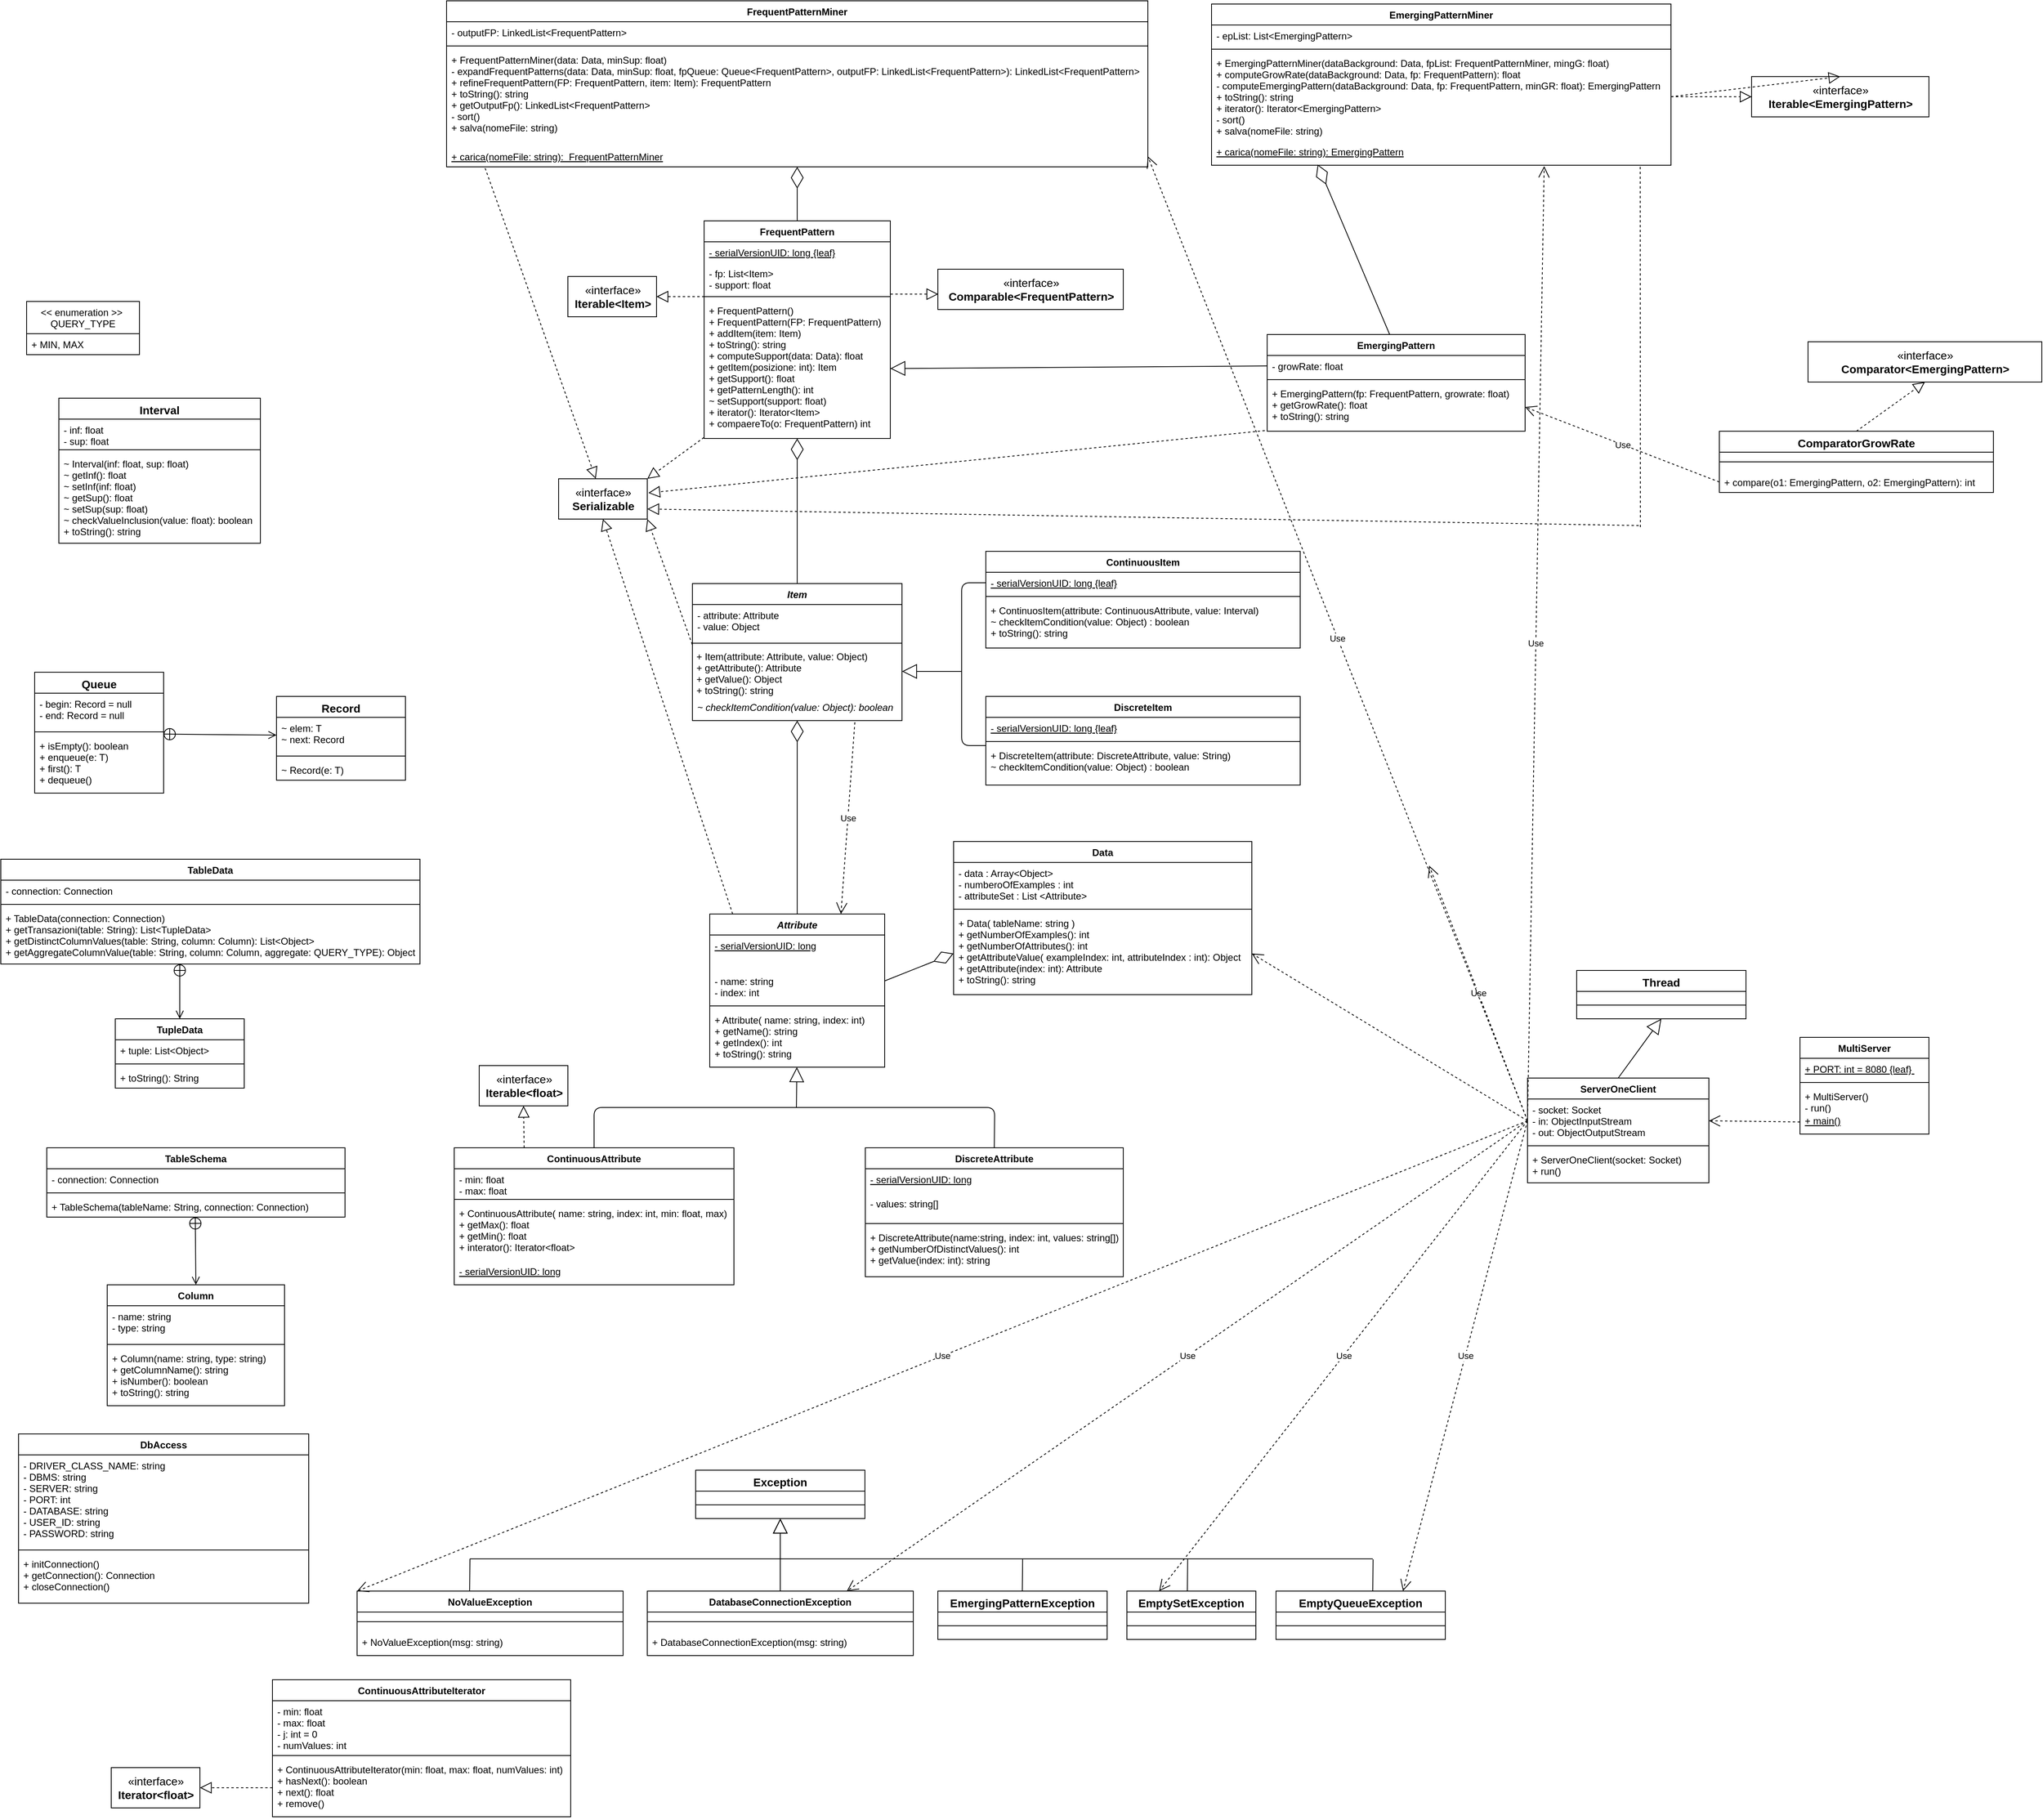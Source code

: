 <mxfile version="14.5.1" type="device"><diagram id="SG25kYIU3jIU6TjBPPLQ" name="Pagina-1"><mxGraphModel dx="1385" dy="713" grid="1" gridSize="10" guides="1" tooltips="1" connect="1" arrows="1" fold="1" page="1" pageScale="1" pageWidth="3300" pageHeight="4681" math="0" shadow="0"><root><mxCell id="0"/><mxCell id="1" parent="0"/><mxCell id="MhxNfU8MgBUfjXZT4GxW-1" value="Data" style="swimlane;fontStyle=1;align=center;verticalAlign=top;childLayout=stackLayout;horizontal=1;startSize=26;horizontalStack=0;resizeParent=1;resizeParentMax=0;resizeLast=0;collapsible=1;marginBottom=0;" parent="1" vertex="1"><mxGeometry x="1200" y="1070" width="370" height="190" as="geometry"/></mxCell><mxCell id="MhxNfU8MgBUfjXZT4GxW-2" value="- data : Array&lt;Object&gt;&#10;- numberoOfExamples : int &#10;- attributeSet : List &lt;Attribute&gt;&#10;" style="text;strokeColor=none;fillColor=none;align=left;verticalAlign=top;spacingLeft=4;spacingRight=4;overflow=hidden;rotatable=0;points=[[0,0.5],[1,0.5]];portConstraint=eastwest;" parent="MhxNfU8MgBUfjXZT4GxW-1" vertex="1"><mxGeometry y="26" width="370" height="54" as="geometry"/></mxCell><mxCell id="MhxNfU8MgBUfjXZT4GxW-3" value="" style="line;strokeWidth=1;fillColor=none;align=left;verticalAlign=middle;spacingTop=-1;spacingLeft=3;spacingRight=3;rotatable=0;labelPosition=right;points=[];portConstraint=eastwest;" parent="MhxNfU8MgBUfjXZT4GxW-1" vertex="1"><mxGeometry y="80" width="370" height="8" as="geometry"/></mxCell><mxCell id="MhxNfU8MgBUfjXZT4GxW-4" value="+ Data( tableName: string )&#10;+ getNumberOfExamples(): int &#10;+ getNumberOfAttributes(): int&#10;+ getAttributeValue( exampleIndex: int, attributeIndex : int): Object&#10;+ getAttribute(index: int): Attribute&#10;+ toString(): string" style="text;strokeColor=none;fillColor=none;align=left;verticalAlign=top;spacingLeft=4;spacingRight=4;overflow=hidden;rotatable=0;points=[[0,0.5],[1,0.5]];portConstraint=eastwest;" parent="MhxNfU8MgBUfjXZT4GxW-1" vertex="1"><mxGeometry y="88" width="370" height="102" as="geometry"/></mxCell><mxCell id="MhxNfU8MgBUfjXZT4GxW-5" value="Attribute" style="swimlane;fontStyle=3;align=center;verticalAlign=top;childLayout=stackLayout;horizontal=1;startSize=26;horizontalStack=0;resizeParent=1;resizeParentMax=0;resizeLast=0;collapsible=1;marginBottom=0;" parent="1" vertex="1"><mxGeometry x="897.5" y="1160" width="217" height="190" as="geometry"/></mxCell><mxCell id="7MD7ImvQgGe182WaRWXm-61" value="- serialVersionUID: long" style="text;strokeColor=none;fillColor=none;align=left;verticalAlign=top;spacingLeft=4;spacingRight=4;overflow=hidden;rotatable=0;points=[[0,0.5],[1,0.5]];portConstraint=eastwest;fontStyle=4" parent="MhxNfU8MgBUfjXZT4GxW-5" vertex="1"><mxGeometry y="26" width="217" height="30" as="geometry"/></mxCell><mxCell id="MhxNfU8MgBUfjXZT4GxW-6" value="&#10;- name: string&#10;- index: int" style="text;strokeColor=none;fillColor=none;align=left;verticalAlign=top;spacingLeft=4;spacingRight=4;overflow=hidden;rotatable=0;points=[[0,0.5],[1,0.5]];portConstraint=eastwest;" parent="MhxNfU8MgBUfjXZT4GxW-5" vertex="1"><mxGeometry y="56" width="217" height="54" as="geometry"/></mxCell><mxCell id="MhxNfU8MgBUfjXZT4GxW-7" value="" style="line;strokeWidth=1;fillColor=none;align=left;verticalAlign=middle;spacingTop=-1;spacingLeft=3;spacingRight=3;rotatable=0;labelPosition=right;points=[];portConstraint=eastwest;" parent="MhxNfU8MgBUfjXZT4GxW-5" vertex="1"><mxGeometry y="110" width="217" height="8" as="geometry"/></mxCell><mxCell id="MhxNfU8MgBUfjXZT4GxW-8" value="+ Attribute( name: string, index: int)&#10;+ getName(): string&#10;+ getIndex(): int &#10;+ toString(): string " style="text;strokeColor=none;fillColor=none;align=left;verticalAlign=top;spacingLeft=4;spacingRight=4;overflow=hidden;rotatable=0;points=[[0,0.5],[1,0.5]];portConstraint=eastwest;" parent="MhxNfU8MgBUfjXZT4GxW-5" vertex="1"><mxGeometry y="118" width="217" height="72" as="geometry"/></mxCell><mxCell id="MhxNfU8MgBUfjXZT4GxW-19" value="ContinuousAttribute" style="swimlane;fontStyle=1;align=center;verticalAlign=top;childLayout=stackLayout;horizontal=1;startSize=26;horizontalStack=0;resizeParent=1;resizeParentMax=0;resizeLast=0;collapsible=1;marginBottom=0;" parent="1" vertex="1"><mxGeometry x="580.5" y="1450" width="347" height="170" as="geometry"/></mxCell><mxCell id="MhxNfU8MgBUfjXZT4GxW-20" value="- min: float&#10;- max: float" style="text;strokeColor=none;fillColor=none;align=left;verticalAlign=top;spacingLeft=4;spacingRight=4;overflow=hidden;rotatable=0;points=[[0,0.5],[1,0.5]];portConstraint=eastwest;fontStyle=0" parent="MhxNfU8MgBUfjXZT4GxW-19" vertex="1"><mxGeometry y="26" width="347" height="34" as="geometry"/></mxCell><mxCell id="MhxNfU8MgBUfjXZT4GxW-21" value="" style="line;strokeWidth=1;fillColor=none;align=left;verticalAlign=middle;spacingTop=-1;spacingLeft=3;spacingRight=3;rotatable=0;labelPosition=right;points=[];portConstraint=eastwest;" parent="MhxNfU8MgBUfjXZT4GxW-19" vertex="1"><mxGeometry y="60" width="347" height="8" as="geometry"/></mxCell><mxCell id="MhxNfU8MgBUfjXZT4GxW-22" value="+ ContinuousAttribute( name: string, index: int, min: float, max)&#10;+ getMax(): float&#10;+ getMin(): float &#10;+ interator(): Iterator&lt;float&gt; " style="text;strokeColor=none;fillColor=none;align=left;verticalAlign=top;spacingLeft=4;spacingRight=4;overflow=hidden;rotatable=0;points=[[0,0.5],[1,0.5]];portConstraint=eastwest;" parent="MhxNfU8MgBUfjXZT4GxW-19" vertex="1"><mxGeometry y="68" width="347" height="72" as="geometry"/></mxCell><mxCell id="7MD7ImvQgGe182WaRWXm-60" value="- serialVersionUID: long" style="text;strokeColor=none;fillColor=none;align=left;verticalAlign=top;spacingLeft=4;spacingRight=4;overflow=hidden;rotatable=0;points=[[0,0.5],[1,0.5]];portConstraint=eastwest;fontStyle=4" parent="MhxNfU8MgBUfjXZT4GxW-19" vertex="1"><mxGeometry y="140" width="347" height="30" as="geometry"/></mxCell><mxCell id="MhxNfU8MgBUfjXZT4GxW-23" value="DiscreteAttribute" style="swimlane;fontStyle=1;align=center;verticalAlign=top;childLayout=stackLayout;horizontal=1;startSize=26;horizontalStack=0;resizeParent=1;resizeParentMax=0;resizeLast=0;collapsible=1;marginBottom=0;" parent="1" vertex="1"><mxGeometry x="1090.5" y="1450" width="320" height="160" as="geometry"/></mxCell><mxCell id="7MD7ImvQgGe182WaRWXm-62" value="- serialVersionUID: long" style="text;strokeColor=none;fillColor=none;align=left;verticalAlign=top;spacingLeft=4;spacingRight=4;overflow=hidden;rotatable=0;points=[[0,0.5],[1,0.5]];portConstraint=eastwest;fontStyle=4" parent="MhxNfU8MgBUfjXZT4GxW-23" vertex="1"><mxGeometry y="26" width="320" height="30" as="geometry"/></mxCell><mxCell id="MhxNfU8MgBUfjXZT4GxW-24" value="- values: string[]" style="text;strokeColor=none;fillColor=none;align=left;verticalAlign=top;spacingLeft=4;spacingRight=4;overflow=hidden;rotatable=0;points=[[0,0.5],[1,0.5]];portConstraint=eastwest;" parent="MhxNfU8MgBUfjXZT4GxW-23" vertex="1"><mxGeometry y="56" width="320" height="34" as="geometry"/></mxCell><mxCell id="MhxNfU8MgBUfjXZT4GxW-25" value="" style="line;strokeWidth=1;fillColor=none;align=left;verticalAlign=middle;spacingTop=-1;spacingLeft=3;spacingRight=3;rotatable=0;labelPosition=right;points=[];portConstraint=eastwest;" parent="MhxNfU8MgBUfjXZT4GxW-23" vertex="1"><mxGeometry y="90" width="320" height="8" as="geometry"/></mxCell><mxCell id="MhxNfU8MgBUfjXZT4GxW-26" value="+ DiscreteAttribute(name:string, index: int, values: string[])&#10;+ getNumberOfDistinctValues(): int &#10;+ getValue(index: int): string " style="text;strokeColor=none;fillColor=none;align=left;verticalAlign=top;spacingLeft=4;spacingRight=4;overflow=hidden;rotatable=0;points=[[0,0.5],[1,0.5]];portConstraint=eastwest;" parent="MhxNfU8MgBUfjXZT4GxW-23" vertex="1"><mxGeometry y="98" width="320" height="62" as="geometry"/></mxCell><mxCell id="MhxNfU8MgBUfjXZT4GxW-36" value="ContinuousAttributeIterator" style="swimlane;fontStyle=1;align=center;verticalAlign=top;childLayout=stackLayout;horizontal=1;startSize=26;horizontalStack=0;resizeParent=1;resizeParentMax=0;resizeLast=0;collapsible=1;marginBottom=0;" parent="1" vertex="1"><mxGeometry x="355" y="2110" width="370" height="170" as="geometry"/></mxCell><mxCell id="MhxNfU8MgBUfjXZT4GxW-37" value="- min: float&#10;- max: float &#10;- j: int = 0&#10;- numValues: int " style="text;strokeColor=none;fillColor=none;align=left;verticalAlign=top;spacingLeft=4;spacingRight=4;overflow=hidden;rotatable=0;points=[[0,0.5],[1,0.5]];portConstraint=eastwest;" parent="MhxNfU8MgBUfjXZT4GxW-36" vertex="1"><mxGeometry y="26" width="370" height="64" as="geometry"/></mxCell><mxCell id="MhxNfU8MgBUfjXZT4GxW-38" value="" style="line;strokeWidth=1;fillColor=none;align=left;verticalAlign=middle;spacingTop=-1;spacingLeft=3;spacingRight=3;rotatable=0;labelPosition=right;points=[];portConstraint=eastwest;" parent="MhxNfU8MgBUfjXZT4GxW-36" vertex="1"><mxGeometry y="90" width="370" height="8" as="geometry"/></mxCell><mxCell id="MhxNfU8MgBUfjXZT4GxW-39" value="+ ContinuousAttributeIterator(min: float, max: float, numValues: int)&#10;+ hasNext(): boolean&#10;+ next(): float&#10;+ remove() " style="text;strokeColor=none;fillColor=none;align=left;verticalAlign=top;spacingLeft=4;spacingRight=4;overflow=hidden;rotatable=0;points=[[0,0.5],[1,0.5]];portConstraint=eastwest;" parent="MhxNfU8MgBUfjXZT4GxW-36" vertex="1"><mxGeometry y="98" width="370" height="72" as="geometry"/></mxCell><mxCell id="7MD7ImvQgGe182WaRWXm-1" value="DatabaseConnectionException" style="swimlane;fontStyle=1;align=center;verticalAlign=top;childLayout=stackLayout;horizontal=1;startSize=26;horizontalStack=0;resizeParent=1;resizeParentMax=0;resizeLast=0;collapsible=1;marginBottom=0;" parent="1" vertex="1"><mxGeometry x="820" y="2000" width="330" height="80" as="geometry"/></mxCell><mxCell id="7MD7ImvQgGe182WaRWXm-3" value="" style="line;strokeWidth=1;fillColor=none;align=left;verticalAlign=middle;spacingTop=-1;spacingLeft=3;spacingRight=3;rotatable=0;labelPosition=right;points=[];portConstraint=eastwest;" parent="7MD7ImvQgGe182WaRWXm-1" vertex="1"><mxGeometry y="26" width="330" height="24" as="geometry"/></mxCell><mxCell id="7MD7ImvQgGe182WaRWXm-4" value="+ DatabaseConnectionException(msg: string)" style="text;strokeColor=none;fillColor=none;align=left;verticalAlign=top;spacingLeft=4;spacingRight=4;overflow=hidden;rotatable=0;points=[[0,0.5],[1,0.5]];portConstraint=eastwest;" parent="7MD7ImvQgGe182WaRWXm-1" vertex="1"><mxGeometry y="50" width="330" height="30" as="geometry"/></mxCell><mxCell id="7MD7ImvQgGe182WaRWXm-5" value="DbAccess" style="swimlane;fontStyle=1;align=center;verticalAlign=top;childLayout=stackLayout;horizontal=1;startSize=26;horizontalStack=0;resizeParent=1;resizeParentMax=0;resizeLast=0;collapsible=1;marginBottom=0;" parent="1" vertex="1"><mxGeometry x="40" y="1805" width="360" height="210" as="geometry"/></mxCell><mxCell id="7MD7ImvQgGe182WaRWXm-6" value="- DRIVER_CLASS_NAME: string&#10;- DBMS: string&#10;- SERVER: string&#10;- PORT: int &#10;- DATABASE: string&#10;- USER_ID: string&#10;- PASSWORD: string&#10;" style="text;strokeColor=none;fillColor=none;align=left;verticalAlign=top;spacingLeft=4;spacingRight=4;overflow=hidden;rotatable=0;points=[[0,0.5],[1,0.5]];portConstraint=eastwest;" parent="7MD7ImvQgGe182WaRWXm-5" vertex="1"><mxGeometry y="26" width="360" height="114" as="geometry"/></mxCell><mxCell id="7MD7ImvQgGe182WaRWXm-7" value="" style="line;strokeWidth=1;fillColor=none;align=left;verticalAlign=middle;spacingTop=-1;spacingLeft=3;spacingRight=3;rotatable=0;labelPosition=right;points=[];portConstraint=eastwest;" parent="7MD7ImvQgGe182WaRWXm-5" vertex="1"><mxGeometry y="140" width="360" height="8" as="geometry"/></mxCell><mxCell id="7MD7ImvQgGe182WaRWXm-8" value="+ initConnection()&#10;+ getConnection(): Connection&#10;+ closeConnection()&#10;" style="text;strokeColor=none;fillColor=none;align=left;verticalAlign=top;spacingLeft=4;spacingRight=4;overflow=hidden;rotatable=0;points=[[0,0.5],[1,0.5]];portConstraint=eastwest;" parent="7MD7ImvQgGe182WaRWXm-5" vertex="1"><mxGeometry y="148" width="360" height="62" as="geometry"/></mxCell><mxCell id="7MD7ImvQgGe182WaRWXm-9" value="NoValueException" style="swimlane;fontStyle=1;align=center;verticalAlign=top;childLayout=stackLayout;horizontal=1;startSize=26;horizontalStack=0;resizeParent=1;resizeParentMax=0;resizeLast=0;collapsible=1;marginBottom=0;" parent="1" vertex="1"><mxGeometry x="460" y="2000" width="330" height="80" as="geometry"/></mxCell><mxCell id="7MD7ImvQgGe182WaRWXm-10" value="" style="line;strokeWidth=1;fillColor=none;align=left;verticalAlign=middle;spacingTop=-1;spacingLeft=3;spacingRight=3;rotatable=0;labelPosition=right;points=[];portConstraint=eastwest;" parent="7MD7ImvQgGe182WaRWXm-9" vertex="1"><mxGeometry y="26" width="330" height="24" as="geometry"/></mxCell><mxCell id="7MD7ImvQgGe182WaRWXm-11" value="+ NoValueException(msg: string)" style="text;strokeColor=none;fillColor=none;align=left;verticalAlign=top;spacingLeft=4;spacingRight=4;overflow=hidden;rotatable=0;points=[[0,0.5],[1,0.5]];portConstraint=eastwest;fontStyle=0" parent="7MD7ImvQgGe182WaRWXm-9" vertex="1"><mxGeometry y="50" width="330" height="30" as="geometry"/></mxCell><mxCell id="7MD7ImvQgGe182WaRWXm-25" value="&lt;&lt; enumeration &gt;&gt; &#10;QUERY_TYPE" style="swimlane;fontStyle=0;childLayout=stackLayout;horizontal=1;startSize=40;fillColor=none;horizontalStack=0;resizeParent=1;resizeParentMax=0;resizeLast=0;collapsible=1;marginBottom=0;" parent="1" vertex="1"><mxGeometry x="50" y="400" width="140" height="66" as="geometry"/></mxCell><mxCell id="7MD7ImvQgGe182WaRWXm-28" value="+ MIN, MAX" style="text;strokeColor=none;fillColor=none;align=left;verticalAlign=top;spacingLeft=4;spacingRight=4;overflow=hidden;rotatable=0;points=[[0,0.5],[1,0.5]];portConstraint=eastwest;" parent="7MD7ImvQgGe182WaRWXm-25" vertex="1"><mxGeometry y="40" width="140" height="26" as="geometry"/></mxCell><mxCell id="7MD7ImvQgGe182WaRWXm-29" value="TableData" style="swimlane;fontStyle=1;align=center;verticalAlign=top;childLayout=stackLayout;horizontal=1;startSize=26;horizontalStack=0;resizeParent=1;resizeParentMax=0;resizeLast=0;collapsible=1;marginBottom=0;" parent="1" vertex="1"><mxGeometry x="18" y="1092" width="520" height="130" as="geometry"/></mxCell><mxCell id="7MD7ImvQgGe182WaRWXm-30" value="- connection: Connection" style="text;strokeColor=none;fillColor=none;align=left;verticalAlign=top;spacingLeft=4;spacingRight=4;overflow=hidden;rotatable=0;points=[[0,0.5],[1,0.5]];portConstraint=eastwest;" parent="7MD7ImvQgGe182WaRWXm-29" vertex="1"><mxGeometry y="26" width="520" height="26" as="geometry"/></mxCell><mxCell id="7MD7ImvQgGe182WaRWXm-31" value="" style="line;strokeWidth=1;fillColor=none;align=left;verticalAlign=middle;spacingTop=-1;spacingLeft=3;spacingRight=3;rotatable=0;labelPosition=right;points=[];portConstraint=eastwest;" parent="7MD7ImvQgGe182WaRWXm-29" vertex="1"><mxGeometry y="52" width="520" height="8" as="geometry"/></mxCell><mxCell id="7MD7ImvQgGe182WaRWXm-32" value="+ TableData(connection: Connection)&#10;+ getTransazioni(table: String): List&lt;TupleData&gt;&#10;+ getDistinctColumnValues(table: String, column: Column): List&lt;Object&gt;&#10;+ getAggregateColumnValue(table: String, column: Column, aggregate: QUERY_TYPE): Object" style="text;strokeColor=none;fillColor=none;align=left;verticalAlign=top;spacingLeft=4;spacingRight=4;overflow=hidden;rotatable=0;points=[[0,0.5],[1,0.5]];portConstraint=eastwest;" parent="7MD7ImvQgGe182WaRWXm-29" vertex="1"><mxGeometry y="60" width="520" height="70" as="geometry"/></mxCell><mxCell id="7MD7ImvQgGe182WaRWXm-34" value="TupleData" style="swimlane;fontStyle=1;align=center;verticalAlign=top;childLayout=stackLayout;horizontal=1;startSize=26;horizontalStack=0;resizeParent=1;resizeParentMax=0;resizeLast=0;collapsible=1;marginBottom=0;" parent="1" vertex="1"><mxGeometry x="160" y="1290" width="160" height="86" as="geometry"/></mxCell><mxCell id="7MD7ImvQgGe182WaRWXm-35" value="+ tuple: List&lt;Object&gt;" style="text;strokeColor=none;fillColor=none;align=left;verticalAlign=top;spacingLeft=4;spacingRight=4;overflow=hidden;rotatable=0;points=[[0,0.5],[1,0.5]];portConstraint=eastwest;" parent="7MD7ImvQgGe182WaRWXm-34" vertex="1"><mxGeometry y="26" width="160" height="26" as="geometry"/></mxCell><mxCell id="7MD7ImvQgGe182WaRWXm-36" value="" style="line;strokeWidth=1;fillColor=none;align=left;verticalAlign=middle;spacingTop=-1;spacingLeft=3;spacingRight=3;rotatable=0;labelPosition=right;points=[];portConstraint=eastwest;" parent="7MD7ImvQgGe182WaRWXm-34" vertex="1"><mxGeometry y="52" width="160" height="8" as="geometry"/></mxCell><mxCell id="7MD7ImvQgGe182WaRWXm-37" value="+ toString(): String" style="text;strokeColor=none;fillColor=none;align=left;verticalAlign=top;spacingLeft=4;spacingRight=4;overflow=hidden;rotatable=0;points=[[0,0.5],[1,0.5]];portConstraint=eastwest;" parent="7MD7ImvQgGe182WaRWXm-34" vertex="1"><mxGeometry y="60" width="160" height="26" as="geometry"/></mxCell><mxCell id="7MD7ImvQgGe182WaRWXm-39" value="TableSchema" style="swimlane;fontStyle=1;align=center;verticalAlign=top;childLayout=stackLayout;horizontal=1;startSize=26;horizontalStack=0;resizeParent=1;resizeParentMax=0;resizeLast=0;collapsible=1;marginBottom=0;" parent="1" vertex="1"><mxGeometry x="75" y="1450" width="370" height="86" as="geometry"/></mxCell><mxCell id="7MD7ImvQgGe182WaRWXm-40" value="- connection: Connection" style="text;strokeColor=none;fillColor=none;align=left;verticalAlign=top;spacingLeft=4;spacingRight=4;overflow=hidden;rotatable=0;points=[[0,0.5],[1,0.5]];portConstraint=eastwest;" parent="7MD7ImvQgGe182WaRWXm-39" vertex="1"><mxGeometry y="26" width="370" height="26" as="geometry"/></mxCell><mxCell id="7MD7ImvQgGe182WaRWXm-41" value="" style="line;strokeWidth=1;fillColor=none;align=left;verticalAlign=middle;spacingTop=-1;spacingLeft=3;spacingRight=3;rotatable=0;labelPosition=right;points=[];portConstraint=eastwest;" parent="7MD7ImvQgGe182WaRWXm-39" vertex="1"><mxGeometry y="52" width="370" height="8" as="geometry"/></mxCell><mxCell id="7MD7ImvQgGe182WaRWXm-42" value="+ TableSchema(tableName: String, connection: Connection)" style="text;strokeColor=none;fillColor=none;align=left;verticalAlign=top;spacingLeft=4;spacingRight=4;overflow=hidden;rotatable=0;points=[[0,0.5],[1,0.5]];portConstraint=eastwest;" parent="7MD7ImvQgGe182WaRWXm-39" vertex="1"><mxGeometry y="60" width="370" height="26" as="geometry"/></mxCell><mxCell id="7MD7ImvQgGe182WaRWXm-43" value="Column" style="swimlane;fontStyle=1;align=center;verticalAlign=top;childLayout=stackLayout;horizontal=1;startSize=26;horizontalStack=0;resizeParent=1;resizeParentMax=0;resizeLast=0;collapsible=1;marginBottom=0;" parent="1" vertex="1"><mxGeometry x="150" y="1620" width="220" height="150" as="geometry"/></mxCell><mxCell id="7MD7ImvQgGe182WaRWXm-44" value="- name: string&#10;- type: string" style="text;strokeColor=none;fillColor=none;align=left;verticalAlign=top;spacingLeft=4;spacingRight=4;overflow=hidden;rotatable=0;points=[[0,0.5],[1,0.5]];portConstraint=eastwest;" parent="7MD7ImvQgGe182WaRWXm-43" vertex="1"><mxGeometry y="26" width="220" height="44" as="geometry"/></mxCell><mxCell id="7MD7ImvQgGe182WaRWXm-45" value="" style="line;strokeWidth=1;fillColor=none;align=left;verticalAlign=middle;spacingTop=-1;spacingLeft=3;spacingRight=3;rotatable=0;labelPosition=right;points=[];portConstraint=eastwest;" parent="7MD7ImvQgGe182WaRWXm-43" vertex="1"><mxGeometry y="70" width="220" height="8" as="geometry"/></mxCell><mxCell id="7MD7ImvQgGe182WaRWXm-46" value="+ Column(name: string, type: string)&#10;+ getColumnName(): string &#10;+ isNumber(): boolean&#10;+ toString(): string" style="text;strokeColor=none;fillColor=none;align=left;verticalAlign=top;spacingLeft=4;spacingRight=4;overflow=hidden;rotatable=0;points=[[0,0.5],[1,0.5]];portConstraint=eastwest;" parent="7MD7ImvQgGe182WaRWXm-43" vertex="1"><mxGeometry y="78" width="220" height="72" as="geometry"/></mxCell><mxCell id="_-2XXD2jrJxcv6CE0WF3-11" value="Item" style="swimlane;fontStyle=3;align=center;verticalAlign=top;childLayout=stackLayout;horizontal=1;startSize=26;horizontalStack=0;resizeParent=1;resizeParentMax=0;resizeLast=0;collapsible=1;marginBottom=0;" parent="1" vertex="1"><mxGeometry x="876" y="750" width="260" height="170" as="geometry"/></mxCell><mxCell id="_-2XXD2jrJxcv6CE0WF3-12" value="- attribute: Attribute&#10;- value: Object" style="text;strokeColor=none;fillColor=none;align=left;verticalAlign=top;spacingLeft=4;spacingRight=4;overflow=hidden;rotatable=0;points=[[0,0.5],[1,0.5]];portConstraint=eastwest;" parent="_-2XXD2jrJxcv6CE0WF3-11" vertex="1"><mxGeometry y="26" width="260" height="44" as="geometry"/></mxCell><mxCell id="_-2XXD2jrJxcv6CE0WF3-13" value="" style="line;strokeWidth=1;fillColor=none;align=left;verticalAlign=middle;spacingTop=-1;spacingLeft=3;spacingRight=3;rotatable=0;labelPosition=right;points=[];portConstraint=eastwest;" parent="_-2XXD2jrJxcv6CE0WF3-11" vertex="1"><mxGeometry y="70" width="260" height="8" as="geometry"/></mxCell><mxCell id="_-2XXD2jrJxcv6CE0WF3-14" value="+ Item(attribute: Attribute, value: Object)&#10;+ getAttribute(): Attribute&#10;+ getValue(): Object&#10;+ toString(): string&#10;" style="text;strokeColor=none;fillColor=none;align=left;verticalAlign=top;spacingLeft=4;spacingRight=4;overflow=hidden;rotatable=0;points=[[0,0.5],[1,0.5]];portConstraint=eastwest;spacing=1;" parent="_-2XXD2jrJxcv6CE0WF3-11" vertex="1"><mxGeometry y="78" width="260" height="62" as="geometry"/></mxCell><mxCell id="_-2XXD2jrJxcv6CE0WF3-15" value="~ checkItemCondition(value: Object): boolean" style="text;strokeColor=none;fillColor=none;align=left;verticalAlign=top;spacingLeft=4;spacingRight=4;overflow=hidden;rotatable=0;points=[[0,0.5],[1,0.5]];portConstraint=eastwest;fontStyle=2" parent="_-2XXD2jrJxcv6CE0WF3-11" vertex="1"><mxGeometry y="140" width="260" height="30" as="geometry"/></mxCell><mxCell id="_-2XXD2jrJxcv6CE0WF3-22" value="" style="endArrow=diamondThin;endFill=0;endSize=24;html=1;exitX=0.5;exitY=0;exitDx=0;exitDy=0;" parent="1" source="MhxNfU8MgBUfjXZT4GxW-5" target="_-2XXD2jrJxcv6CE0WF3-15" edge="1"><mxGeometry width="160" relative="1" as="geometry"><mxPoint x="260" y="2340" as="sourcePoint"/><mxPoint x="553" y="2190" as="targetPoint"/></mxGeometry></mxCell><mxCell id="_-2XXD2jrJxcv6CE0WF3-28" value="ContinuousItem" style="swimlane;fontStyle=1;align=center;verticalAlign=top;childLayout=stackLayout;horizontal=1;startSize=26;horizontalStack=0;resizeParent=1;resizeParentMax=0;resizeLast=0;collapsible=1;marginBottom=0;" parent="1" vertex="1"><mxGeometry x="1240" y="710" width="390" height="120" as="geometry"/></mxCell><mxCell id="_-2XXD2jrJxcv6CE0WF3-29" value="- serialVersionUID: long {leaf}" style="text;strokeColor=none;fillColor=none;align=left;verticalAlign=top;spacingLeft=4;spacingRight=4;overflow=hidden;rotatable=0;points=[[0,0.5],[1,0.5]];portConstraint=eastwest;fontStyle=4" parent="_-2XXD2jrJxcv6CE0WF3-28" vertex="1"><mxGeometry y="26" width="390" height="26" as="geometry"/></mxCell><mxCell id="_-2XXD2jrJxcv6CE0WF3-30" value="" style="line;strokeWidth=1;fillColor=none;align=left;verticalAlign=middle;spacingTop=-1;spacingLeft=3;spacingRight=3;rotatable=0;labelPosition=right;points=[];portConstraint=eastwest;" parent="_-2XXD2jrJxcv6CE0WF3-28" vertex="1"><mxGeometry y="52" width="390" height="8" as="geometry"/></mxCell><mxCell id="_-2XXD2jrJxcv6CE0WF3-31" value="+ ContinuosItem(attribute: ContinuousAttribute, value: Interval)&#10;~ checkItemCondition(value: Object) : boolean&#10;+ toString(): string " style="text;strokeColor=none;fillColor=none;align=left;verticalAlign=top;spacingLeft=4;spacingRight=4;overflow=hidden;rotatable=0;points=[[0,0.5],[1,0.5]];portConstraint=eastwest;" parent="_-2XXD2jrJxcv6CE0WF3-28" vertex="1"><mxGeometry y="60" width="390" height="60" as="geometry"/></mxCell><mxCell id="_-2XXD2jrJxcv6CE0WF3-32" value="DiscreteItem" style="swimlane;fontStyle=1;align=center;verticalAlign=top;childLayout=stackLayout;horizontal=1;startSize=26;horizontalStack=0;resizeParent=1;resizeParentMax=0;resizeLast=0;collapsible=1;marginBottom=0;" parent="1" vertex="1"><mxGeometry x="1240" y="890" width="390" height="110" as="geometry"/></mxCell><mxCell id="_-2XXD2jrJxcv6CE0WF3-33" value="- serialVersionUID: long {leaf}" style="text;strokeColor=none;fillColor=none;align=left;verticalAlign=top;spacingLeft=4;spacingRight=4;overflow=hidden;rotatable=0;points=[[0,0.5],[1,0.5]];portConstraint=eastwest;fontStyle=4" parent="_-2XXD2jrJxcv6CE0WF3-32" vertex="1"><mxGeometry y="26" width="390" height="26" as="geometry"/></mxCell><mxCell id="_-2XXD2jrJxcv6CE0WF3-34" value="" style="line;strokeWidth=1;fillColor=none;align=left;verticalAlign=middle;spacingTop=-1;spacingLeft=3;spacingRight=3;rotatable=0;labelPosition=right;points=[];portConstraint=eastwest;" parent="_-2XXD2jrJxcv6CE0WF3-32" vertex="1"><mxGeometry y="52" width="390" height="8" as="geometry"/></mxCell><mxCell id="_-2XXD2jrJxcv6CE0WF3-35" value="+ DiscreteItem(attribute: DiscreteAttribute, value: String)&#10;~ checkItemCondition(value: Object) : boolean" style="text;strokeColor=none;fillColor=none;align=left;verticalAlign=top;spacingLeft=4;spacingRight=4;overflow=hidden;rotatable=0;points=[[0,0.5],[1,0.5]];portConstraint=eastwest;" parent="_-2XXD2jrJxcv6CE0WF3-32" vertex="1"><mxGeometry y="60" width="390" height="50" as="geometry"/></mxCell><mxCell id="_-2XXD2jrJxcv6CE0WF3-37" value="FrequentPattern" style="swimlane;fontStyle=1;align=center;verticalAlign=top;childLayout=stackLayout;horizontal=1;startSize=26;horizontalStack=0;resizeParent=1;resizeParentMax=0;resizeLast=0;collapsible=1;marginBottom=0;" parent="1" vertex="1"><mxGeometry x="890.5" y="300" width="231" height="270" as="geometry"/></mxCell><mxCell id="_-2XXD2jrJxcv6CE0WF3-41" value="- serialVersionUID: long {leaf}" style="text;strokeColor=none;fillColor=none;align=left;verticalAlign=top;spacingLeft=4;spacingRight=4;overflow=hidden;rotatable=0;points=[[0,0.5],[1,0.5]];portConstraint=eastwest;fontStyle=4" parent="_-2XXD2jrJxcv6CE0WF3-37" vertex="1"><mxGeometry y="26" width="231" height="26" as="geometry"/></mxCell><mxCell id="_-2XXD2jrJxcv6CE0WF3-38" value="- fp: List&lt;Item&gt;&#10;- support: float" style="text;strokeColor=none;fillColor=none;align=left;verticalAlign=top;spacingLeft=4;spacingRight=4;overflow=hidden;rotatable=0;points=[[0,0.5],[1,0.5]];portConstraint=eastwest;" parent="_-2XXD2jrJxcv6CE0WF3-37" vertex="1"><mxGeometry y="52" width="231" height="38" as="geometry"/></mxCell><mxCell id="_-2XXD2jrJxcv6CE0WF3-39" value="" style="line;strokeWidth=1;fillColor=none;align=left;verticalAlign=middle;spacingTop=-1;spacingLeft=3;spacingRight=3;rotatable=0;labelPosition=right;points=[];portConstraint=eastwest;" parent="_-2XXD2jrJxcv6CE0WF3-37" vertex="1"><mxGeometry y="90" width="231" height="8" as="geometry"/></mxCell><mxCell id="_-2XXD2jrJxcv6CE0WF3-40" value="+ FrequentPattern() &#10;+ FrequentPattern(FP: FrequentPattern)&#10;+ addItem(item: Item)&#10;+ toString(): string&#10;+ computeSupport(data: Data): float&#10;+ getItem(posizione: int): Item&#10;+ getSupport(): float&#10;+ getPatternLength(): int&#10;~ setSupport(support: float)&#10;+ iterator(): Iterator&lt;Item&gt;&#10;+ compaereTo(o: FrequentPattern) int" style="text;strokeColor=none;fillColor=none;align=left;verticalAlign=top;spacingLeft=4;spacingRight=4;overflow=hidden;rotatable=0;points=[[0,0.5],[1,0.5]];portConstraint=eastwest;" parent="_-2XXD2jrJxcv6CE0WF3-37" vertex="1"><mxGeometry y="98" width="231" height="172" as="geometry"/></mxCell><mxCell id="_-2XXD2jrJxcv6CE0WF3-46" value="" style="endArrow=diamondThin;endFill=0;endSize=24;html=1;exitX=0.5;exitY=0;exitDx=0;exitDy=0;" parent="1" source="_-2XXD2jrJxcv6CE0WF3-11" target="_-2XXD2jrJxcv6CE0WF3-40" edge="1"><mxGeometry width="160" relative="1" as="geometry"><mxPoint x="490" y="1987" as="sourcePoint"/><mxPoint x="630.0" y="1870" as="targetPoint"/></mxGeometry></mxCell><mxCell id="_-2XXD2jrJxcv6CE0WF3-47" value="EmergingPattern" style="swimlane;fontStyle=1;align=center;verticalAlign=top;childLayout=stackLayout;horizontal=1;startSize=26;horizontalStack=0;resizeParent=1;resizeParentMax=0;resizeLast=0;collapsible=1;marginBottom=0;" parent="1" vertex="1"><mxGeometry x="1589" y="441" width="320" height="120" as="geometry"/></mxCell><mxCell id="_-2XXD2jrJxcv6CE0WF3-48" value="- growRate: float" style="text;strokeColor=none;fillColor=none;align=left;verticalAlign=top;spacingLeft=4;spacingRight=4;overflow=hidden;rotatable=0;points=[[0,0.5],[1,0.5]];portConstraint=eastwest;" parent="_-2XXD2jrJxcv6CE0WF3-47" vertex="1"><mxGeometry y="26" width="320" height="26" as="geometry"/></mxCell><mxCell id="_-2XXD2jrJxcv6CE0WF3-49" value="" style="line;strokeWidth=1;fillColor=none;align=left;verticalAlign=middle;spacingTop=-1;spacingLeft=3;spacingRight=3;rotatable=0;labelPosition=right;points=[];portConstraint=eastwest;" parent="_-2XXD2jrJxcv6CE0WF3-47" vertex="1"><mxGeometry y="52" width="320" height="8" as="geometry"/></mxCell><mxCell id="_-2XXD2jrJxcv6CE0WF3-50" value="+ EmergingPattern(fp: FrequentPattern, growrate: float)&#10;+ getGrowRate(): float&#10;+ toString(): string" style="text;strokeColor=none;fillColor=none;align=left;verticalAlign=top;spacingLeft=4;spacingRight=4;overflow=hidden;rotatable=0;points=[[0,0.5],[1,0.5]];portConstraint=eastwest;" parent="_-2XXD2jrJxcv6CE0WF3-47" vertex="1"><mxGeometry y="60" width="320" height="60" as="geometry"/></mxCell><mxCell id="t-KMFKgQYjpetsMd6e-m-9" value="EmergingPatternMiner" style="swimlane;fontStyle=1;align=center;verticalAlign=top;childLayout=stackLayout;horizontal=1;startSize=26;horizontalStack=0;resizeParent=1;resizeParentMax=0;resizeLast=0;collapsible=1;marginBottom=0;" parent="1" vertex="1"><mxGeometry x="1520" y="31" width="570" height="200" as="geometry"/></mxCell><mxCell id="t-KMFKgQYjpetsMd6e-m-10" value="- epList: List&lt;EmergingPattern&gt;" style="text;strokeColor=none;fillColor=none;align=left;verticalAlign=top;spacingLeft=4;spacingRight=4;overflow=hidden;rotatable=0;points=[[0,0.5],[1,0.5]];portConstraint=eastwest;" parent="t-KMFKgQYjpetsMd6e-m-9" vertex="1"><mxGeometry y="26" width="570" height="26" as="geometry"/></mxCell><mxCell id="t-KMFKgQYjpetsMd6e-m-11" value="" style="line;strokeWidth=1;fillColor=none;align=left;verticalAlign=middle;spacingTop=-1;spacingLeft=3;spacingRight=3;rotatable=0;labelPosition=right;points=[];portConstraint=eastwest;" parent="t-KMFKgQYjpetsMd6e-m-9" vertex="1"><mxGeometry y="52" width="570" height="8" as="geometry"/></mxCell><mxCell id="t-KMFKgQYjpetsMd6e-m-12" value="+ EmergingPatternMiner(dataBackground: Data, fpList: FrequentPatternMiner, mingG: float)&#10;+ computeGrowRate(dataBackground: Data, fp: FrequentPattern): float&#10;- computeEmergingPattern(dataBackground: Data, fp: FrequentPattern, minGR: float): EmergingPattern&#10;+ toString(): string&#10;+ iterator(): Iterator&lt;EmergingPattern&gt;&#10;- sort()&#10;+ salva(nomeFile: string)" style="text;strokeColor=none;fillColor=none;align=left;verticalAlign=top;spacingLeft=4;spacingRight=4;overflow=hidden;rotatable=0;points=[[0,0.5],[1,0.5]];portConstraint=eastwest;" parent="t-KMFKgQYjpetsMd6e-m-9" vertex="1"><mxGeometry y="60" width="570" height="110" as="geometry"/></mxCell><mxCell id="t-KMFKgQYjpetsMd6e-m-16" value="+ carica(nomeFile: string): EmergingPattern" style="text;strokeColor=none;fillColor=none;align=left;verticalAlign=top;spacingLeft=4;spacingRight=4;overflow=hidden;rotatable=0;points=[[0,0.5],[1,0.5]];portConstraint=eastwest;fontStyle=4" parent="t-KMFKgQYjpetsMd6e-m-9" vertex="1"><mxGeometry y="170" width="570" height="30" as="geometry"/></mxCell><mxCell id="t-KMFKgQYjpetsMd6e-m-17" value="FrequentPatternMiner" style="swimlane;fontStyle=1;align=center;verticalAlign=top;childLayout=stackLayout;horizontal=1;startSize=26;horizontalStack=0;resizeParent=1;resizeParentMax=0;resizeLast=0;collapsible=1;marginBottom=0;" parent="1" vertex="1"><mxGeometry x="571" y="27" width="870" height="206" as="geometry"/></mxCell><mxCell id="t-KMFKgQYjpetsMd6e-m-18" value="- outputFP: LinkedList&lt;FrequentPattern&gt;" style="text;strokeColor=none;fillColor=none;align=left;verticalAlign=top;spacingLeft=4;spacingRight=4;overflow=hidden;rotatable=0;points=[[0,0.5],[1,0.5]];portConstraint=eastwest;" parent="t-KMFKgQYjpetsMd6e-m-17" vertex="1"><mxGeometry y="26" width="870" height="26" as="geometry"/></mxCell><mxCell id="t-KMFKgQYjpetsMd6e-m-19" value="" style="line;strokeWidth=1;fillColor=none;align=left;verticalAlign=middle;spacingTop=-1;spacingLeft=3;spacingRight=3;rotatable=0;labelPosition=right;points=[];portConstraint=eastwest;" parent="t-KMFKgQYjpetsMd6e-m-17" vertex="1"><mxGeometry y="52" width="870" height="8" as="geometry"/></mxCell><mxCell id="t-KMFKgQYjpetsMd6e-m-20" value="+ FrequentPatternMiner(data: Data, minSup: float)&#10;- expandFrequentPatterns(data: Data, minSup: float, fpQueue: Queue&lt;FrequentPattern&gt;, outputFP: LinkedList&lt;FrequentPattern&gt;): LinkedList&lt;FrequentPattern&gt;&#10;+ refineFrequentPattern(FP: FrequentPattern, item: Item): FrequentPattern&#10;+ toString(): string&#10;+ getOutputFp(): LinkedList&lt;FrequentPattern&gt;&#10;- sort()&#10;+ salva(nomeFile: string)&#10;&#10;" style="text;strokeColor=none;fillColor=none;align=left;verticalAlign=top;spacingLeft=4;spacingRight=4;overflow=hidden;rotatable=0;points=[[0,0.5],[1,0.5]];portConstraint=eastwest;" parent="t-KMFKgQYjpetsMd6e-m-17" vertex="1"><mxGeometry y="60" width="870" height="120" as="geometry"/></mxCell><mxCell id="t-KMFKgQYjpetsMd6e-m-21" value="+ carica(nomeFile: string):  FrequentPatternMiner" style="text;strokeColor=none;fillColor=none;align=left;verticalAlign=top;spacingLeft=4;spacingRight=4;overflow=hidden;rotatable=0;points=[[0,0.5],[1,0.5]];portConstraint=eastwest;fontStyle=4" parent="t-KMFKgQYjpetsMd6e-m-17" vertex="1"><mxGeometry y="180" width="870" height="26" as="geometry"/></mxCell><mxCell id="t-KMFKgQYjpetsMd6e-m-33" value="" style="endArrow=diamondThin;endFill=0;endSize=24;html=1;fontSize=14;exitX=0.5;exitY=0;exitDx=0;exitDy=0;" parent="1" source="_-2XXD2jrJxcv6CE0WF3-37" target="t-KMFKgQYjpetsMd6e-m-21" edge="1"><mxGeometry width="160" relative="1" as="geometry"><mxPoint x="630" y="1410" as="sourcePoint"/><mxPoint x="790" y="1410" as="targetPoint"/></mxGeometry></mxCell><mxCell id="t-KMFKgQYjpetsMd6e-m-57" value="Interval" style="swimlane;fontStyle=1;align=center;verticalAlign=top;childLayout=stackLayout;horizontal=1;startSize=26;horizontalStack=0;resizeParent=1;resizeParentMax=0;resizeLast=0;collapsible=1;marginBottom=0;fontSize=14;" parent="1" vertex="1"><mxGeometry x="90" y="520" width="250" height="180" as="geometry"/></mxCell><mxCell id="t-KMFKgQYjpetsMd6e-m-58" value="- inf: float&#10;- sup: float" style="text;strokeColor=none;fillColor=none;align=left;verticalAlign=top;spacingLeft=4;spacingRight=4;overflow=hidden;rotatable=0;points=[[0,0.5],[1,0.5]];portConstraint=eastwest;" parent="t-KMFKgQYjpetsMd6e-m-57" vertex="1"><mxGeometry y="26" width="250" height="34" as="geometry"/></mxCell><mxCell id="t-KMFKgQYjpetsMd6e-m-59" value="" style="line;strokeWidth=1;fillColor=none;align=left;verticalAlign=middle;spacingTop=-1;spacingLeft=3;spacingRight=3;rotatable=0;labelPosition=right;points=[];portConstraint=eastwest;" parent="t-KMFKgQYjpetsMd6e-m-57" vertex="1"><mxGeometry y="60" width="250" height="8" as="geometry"/></mxCell><mxCell id="t-KMFKgQYjpetsMd6e-m-60" value="~ Interval(inf: float, sup: float)&#10;~ getInf(): float&#10;~ setInf(inf: float)&#10;~ getSup(): float&#10;~ setSup(sup: float)&#10;~ checkValueInclusion(value: float): boolean&#10;+ toString(): string" style="text;strokeColor=none;fillColor=none;align=left;verticalAlign=top;spacingLeft=4;spacingRight=4;overflow=hidden;rotatable=0;points=[[0,0.5],[1,0.5]];portConstraint=eastwest;" parent="t-KMFKgQYjpetsMd6e-m-57" vertex="1"><mxGeometry y="68" width="250" height="112" as="geometry"/></mxCell><mxCell id="t-KMFKgQYjpetsMd6e-m-66" value="«interface»&lt;br&gt;&lt;b&gt;Serializable&lt;/b&gt;" style="html=1;fontSize=14;" parent="1" vertex="1"><mxGeometry x="710" y="620" width="110" height="50" as="geometry"/></mxCell><mxCell id="t-KMFKgQYjpetsMd6e-m-77" value="«interface»&lt;br&gt;&lt;b&gt;Iterable&amp;lt;float&amp;gt;&lt;/b&gt;" style="html=1;fontSize=14;" parent="1" vertex="1"><mxGeometry x="611.5" y="1348" width="110" height="50" as="geometry"/></mxCell><mxCell id="t-KMFKgQYjpetsMd6e-m-83" value="«interface»&lt;br&gt;&lt;b&gt;Iterator&amp;lt;float&amp;gt;&lt;/b&gt;" style="html=1;fontSize=14;" parent="1" vertex="1"><mxGeometry x="155" y="2219" width="110" height="50" as="geometry"/></mxCell><mxCell id="t-KMFKgQYjpetsMd6e-m-86" value="" style="endArrow=block;dashed=1;endFill=0;endSize=12;html=1;fontSize=14;exitX=0;exitY=0.5;exitDx=0;exitDy=0;entryX=1;entryY=0.5;entryDx=0;entryDy=0;" parent="1" source="MhxNfU8MgBUfjXZT4GxW-39" target="t-KMFKgQYjpetsMd6e-m-83" edge="1"><mxGeometry width="160" relative="1" as="geometry"><mxPoint x="454.5" y="3040" as="sourcePoint"/><mxPoint x="534.5" y="3040" as="targetPoint"/></mxGeometry></mxCell><mxCell id="t-KMFKgQYjpetsMd6e-m-87" value="EmptySetException" style="swimlane;fontStyle=1;align=center;verticalAlign=top;childLayout=stackLayout;horizontal=1;startSize=26;horizontalStack=0;resizeParent=1;resizeParentMax=0;resizeLast=0;collapsible=1;marginBottom=0;fontSize=14;" parent="1" vertex="1"><mxGeometry x="1415" y="2000" width="160" height="60" as="geometry"/></mxCell><mxCell id="t-KMFKgQYjpetsMd6e-m-89" value="" style="line;strokeWidth=1;fillColor=none;align=left;verticalAlign=middle;spacingTop=-1;spacingLeft=3;spacingRight=3;rotatable=0;labelPosition=right;points=[];portConstraint=eastwest;" parent="t-KMFKgQYjpetsMd6e-m-87" vertex="1"><mxGeometry y="26" width="160" height="34" as="geometry"/></mxCell><mxCell id="t-KMFKgQYjpetsMd6e-m-103" value="" style="endArrow=block;dashed=1;endFill=0;endSize=12;html=1;fontSize=14;exitX=-0.001;exitY=-0.039;exitDx=0;exitDy=0;entryX=1;entryY=1;entryDx=0;entryDy=0;exitPerimeter=0;" parent="1" source="_-2XXD2jrJxcv6CE0WF3-14" target="t-KMFKgQYjpetsMd6e-m-66" edge="1"><mxGeometry width="160" relative="1" as="geometry"><mxPoint x="300" y="2110" as="sourcePoint"/><mxPoint x="300" y="2070" as="targetPoint"/></mxGeometry></mxCell><mxCell id="t-KMFKgQYjpetsMd6e-m-106" value="" style="endArrow=block;dashed=1;endFill=0;endSize=12;html=1;fontSize=14;exitX=-0.009;exitY=0.987;exitDx=0;exitDy=0;exitPerimeter=0;entryX=1.012;entryY=0.351;entryDx=0;entryDy=0;entryPerimeter=0;" parent="1" source="_-2XXD2jrJxcv6CE0WF3-50" target="t-KMFKgQYjpetsMd6e-m-66" edge="1"><mxGeometry width="160" relative="1" as="geometry"><mxPoint x="360" y="1730" as="sourcePoint"/><mxPoint x="520" y="1730" as="targetPoint"/></mxGeometry></mxCell><mxCell id="t-KMFKgQYjpetsMd6e-m-114" value="" style="endArrow=block;dashed=1;endFill=0;endSize=12;html=1;fontSize=14;exitX=0.131;exitY=0;exitDx=0;exitDy=0;entryX=0.5;entryY=1;entryDx=0;entryDy=0;exitPerimeter=0;" parent="1" source="MhxNfU8MgBUfjXZT4GxW-5" target="t-KMFKgQYjpetsMd6e-m-66" edge="1"><mxGeometry width="160" relative="1" as="geometry"><mxPoint x="300" y="2360" as="sourcePoint"/><mxPoint x="460" y="2360" as="targetPoint"/></mxGeometry></mxCell><mxCell id="t-KMFKgQYjpetsMd6e-m-115" value="«interface»&lt;br&gt;&lt;b&gt;Iterable&amp;lt;EmergingPattern&amp;gt;&lt;/b&gt;" style="html=1;fontSize=14;" parent="1" vertex="1"><mxGeometry x="2190" y="121" width="220" height="50" as="geometry"/></mxCell><mxCell id="t-KMFKgQYjpetsMd6e-m-121" value="" style="endArrow=block;dashed=1;endFill=0;endSize=12;html=1;fontSize=14;exitX=-0.001;exitY=0.993;exitDx=0;exitDy=0;exitPerimeter=0;entryX=1;entryY=0;entryDx=0;entryDy=0;" parent="1" source="_-2XXD2jrJxcv6CE0WF3-40" target="t-KMFKgQYjpetsMd6e-m-66" edge="1"><mxGeometry width="160" relative="1" as="geometry"><mxPoint x="210" y="1630" as="sourcePoint"/><mxPoint x="370" y="1630" as="targetPoint"/></mxGeometry></mxCell><mxCell id="t-KMFKgQYjpetsMd6e-m-123" value="«interface»&lt;br&gt;&lt;b&gt;Iterable&amp;lt;Item&amp;gt;&lt;/b&gt;" style="html=1;fontSize=14;" parent="1" vertex="1"><mxGeometry x="721.5" y="369" width="110" height="50" as="geometry"/></mxCell><mxCell id="t-KMFKgQYjpetsMd6e-m-127" value="" style="endArrow=block;dashed=1;endFill=0;endSize=12;html=1;fontSize=14;exitX=0.002;exitY=0.504;exitDx=0;exitDy=0;exitPerimeter=0;entryX=1;entryY=0.5;entryDx=0;entryDy=0;" parent="1" source="_-2XXD2jrJxcv6CE0WF3-39" target="t-KMFKgQYjpetsMd6e-m-123" edge="1"><mxGeometry width="160" relative="1" as="geometry"><mxPoint x="300" y="1490" as="sourcePoint"/><mxPoint x="320" y="1440" as="targetPoint"/></mxGeometry></mxCell><mxCell id="t-KMFKgQYjpetsMd6e-m-128" value="«interface»&lt;br&gt;&lt;b&gt;Comparable&amp;lt;FrequentPattern&amp;gt;&lt;/b&gt;" style="html=1;fontSize=14;" parent="1" vertex="1"><mxGeometry x="1180.5" y="360" width="230" height="50" as="geometry"/></mxCell><mxCell id="t-KMFKgQYjpetsMd6e-m-132" value="" style="endArrow=block;dashed=1;endFill=0;endSize=12;html=1;fontSize=14;exitX=1.001;exitY=1.024;exitDx=0;exitDy=0;exitPerimeter=0;entryX=0.002;entryY=0.618;entryDx=0;entryDy=0;entryPerimeter=0;" parent="1" source="_-2XXD2jrJxcv6CE0WF3-38" target="t-KMFKgQYjpetsMd6e-m-128" edge="1"><mxGeometry width="160" relative="1" as="geometry"><mxPoint x="630" y="1460" as="sourcePoint"/><mxPoint x="790" y="1460" as="targetPoint"/></mxGeometry></mxCell><mxCell id="t-KMFKgQYjpetsMd6e-m-134" value="" style="endArrow=diamondThin;endFill=0;endSize=24;html=1;fontSize=14;exitX=0.475;exitY=0;exitDx=0;exitDy=0;exitPerimeter=0;entryX=0.231;entryY=0.969;entryDx=0;entryDy=0;entryPerimeter=0;" parent="1" source="_-2XXD2jrJxcv6CE0WF3-47" target="t-KMFKgQYjpetsMd6e-m-16" edge="1"><mxGeometry width="160" relative="1" as="geometry"><mxPoint x="950" y="1400" as="sourcePoint"/><mxPoint x="1110" y="1400" as="targetPoint"/></mxGeometry></mxCell><mxCell id="t-KMFKgQYjpetsMd6e-m-135" value="Queue" style="swimlane;fontStyle=1;align=center;verticalAlign=top;childLayout=stackLayout;horizontal=1;startSize=26;horizontalStack=0;resizeParent=1;resizeParentMax=0;resizeLast=0;collapsible=1;marginBottom=0;fontSize=14;" parent="1" vertex="1"><mxGeometry x="60" y="860" width="160" height="150" as="geometry"/></mxCell><mxCell id="t-KMFKgQYjpetsMd6e-m-136" value="- begin: Record = null&#10;- end: Record = null" style="text;strokeColor=none;fillColor=none;align=left;verticalAlign=top;spacingLeft=4;spacingRight=4;overflow=hidden;rotatable=0;points=[[0,0.5],[1,0.5]];portConstraint=eastwest;" parent="t-KMFKgQYjpetsMd6e-m-135" vertex="1"><mxGeometry y="26" width="160" height="44" as="geometry"/></mxCell><mxCell id="t-KMFKgQYjpetsMd6e-m-137" value="" style="line;strokeWidth=1;fillColor=none;align=left;verticalAlign=middle;spacingTop=-1;spacingLeft=3;spacingRight=3;rotatable=0;labelPosition=right;points=[];portConstraint=eastwest;" parent="t-KMFKgQYjpetsMd6e-m-135" vertex="1"><mxGeometry y="70" width="160" height="8" as="geometry"/></mxCell><mxCell id="t-KMFKgQYjpetsMd6e-m-138" value="+ isEmpty(): boolean&#10;+ enqueue(e: T)&#10;+ first(): T&#10;+ dequeue()" style="text;strokeColor=none;fillColor=none;align=left;verticalAlign=top;spacingLeft=4;spacingRight=4;overflow=hidden;rotatable=0;points=[[0,0.5],[1,0.5]];portConstraint=eastwest;" parent="t-KMFKgQYjpetsMd6e-m-135" vertex="1"><mxGeometry y="78" width="160" height="72" as="geometry"/></mxCell><mxCell id="t-KMFKgQYjpetsMd6e-m-140" value="Record" style="swimlane;fontStyle=1;align=center;verticalAlign=top;childLayout=stackLayout;horizontal=1;startSize=26;horizontalStack=0;resizeParent=1;resizeParentMax=0;resizeLast=0;collapsible=1;marginBottom=0;fontSize=14;" parent="1" vertex="1"><mxGeometry x="360" y="890" width="160" height="104" as="geometry"/></mxCell><mxCell id="t-KMFKgQYjpetsMd6e-m-141" value="~ elem: T&#10;~ next: Record" style="text;strokeColor=none;fillColor=none;align=left;verticalAlign=top;spacingLeft=4;spacingRight=4;overflow=hidden;rotatable=0;points=[[0,0.5],[1,0.5]];portConstraint=eastwest;" parent="t-KMFKgQYjpetsMd6e-m-140" vertex="1"><mxGeometry y="26" width="160" height="44" as="geometry"/></mxCell><mxCell id="t-KMFKgQYjpetsMd6e-m-142" value="" style="line;strokeWidth=1;fillColor=none;align=left;verticalAlign=middle;spacingTop=-1;spacingLeft=3;spacingRight=3;rotatable=0;labelPosition=right;points=[];portConstraint=eastwest;" parent="t-KMFKgQYjpetsMd6e-m-140" vertex="1"><mxGeometry y="70" width="160" height="8" as="geometry"/></mxCell><mxCell id="t-KMFKgQYjpetsMd6e-m-143" value="~ Record(e: T)" style="text;strokeColor=none;fillColor=none;align=left;verticalAlign=top;spacingLeft=4;spacingRight=4;overflow=hidden;rotatable=0;points=[[0,0.5],[1,0.5]];portConstraint=eastwest;" parent="t-KMFKgQYjpetsMd6e-m-140" vertex="1"><mxGeometry y="78" width="160" height="26" as="geometry"/></mxCell><mxCell id="t-KMFKgQYjpetsMd6e-m-147" value="ComparatorGrowRate" style="swimlane;fontStyle=1;align=center;verticalAlign=top;childLayout=stackLayout;horizontal=1;startSize=26;horizontalStack=0;resizeParent=1;resizeParentMax=0;resizeLast=0;collapsible=1;marginBottom=0;fontSize=14;" parent="1" vertex="1"><mxGeometry x="2150" y="561" width="340" height="76" as="geometry"/></mxCell><mxCell id="t-KMFKgQYjpetsMd6e-m-149" value="" style="line;strokeWidth=1;fillColor=none;align=left;verticalAlign=middle;spacingTop=-1;spacingLeft=3;spacingRight=3;rotatable=0;labelPosition=right;points=[];portConstraint=eastwest;" parent="t-KMFKgQYjpetsMd6e-m-147" vertex="1"><mxGeometry y="26" width="340" height="24" as="geometry"/></mxCell><mxCell id="t-KMFKgQYjpetsMd6e-m-150" value="+ compare(o1: EmergingPattern, o2: EmergingPattern): int" style="text;strokeColor=none;fillColor=none;align=left;verticalAlign=top;spacingLeft=4;spacingRight=4;overflow=hidden;rotatable=0;points=[[0,0.5],[1,0.5]];portConstraint=eastwest;" parent="t-KMFKgQYjpetsMd6e-m-147" vertex="1"><mxGeometry y="50" width="340" height="26" as="geometry"/></mxCell><mxCell id="t-KMFKgQYjpetsMd6e-m-151" value="«interface»&lt;br&gt;&lt;b&gt;Comparator&amp;lt;EmergingPattern&amp;gt;&lt;/b&gt;" style="html=1;fontSize=14;" parent="1" vertex="1"><mxGeometry x="2260" y="450" width="290" height="50" as="geometry"/></mxCell><mxCell id="t-KMFKgQYjpetsMd6e-m-159" value="" style="endArrow=open;startArrow=circlePlus;endFill=0;startFill=0;endSize=8;html=1;fontSize=14;exitX=0.997;exitY=0.849;exitDx=0;exitDy=0;exitPerimeter=0;entryX=0;entryY=0.5;entryDx=0;entryDy=0;" parent="1" source="t-KMFKgQYjpetsMd6e-m-137" target="t-KMFKgQYjpetsMd6e-m-141" edge="1"><mxGeometry width="160" relative="1" as="geometry"><mxPoint x="1840" y="880" as="sourcePoint"/><mxPoint x="2000" y="880" as="targetPoint"/></mxGeometry></mxCell><mxCell id="t-KMFKgQYjpetsMd6e-m-160" value="EmptyQueueException" style="swimlane;fontStyle=1;align=center;verticalAlign=top;childLayout=stackLayout;horizontal=1;startSize=26;horizontalStack=0;resizeParent=1;resizeParentMax=0;resizeLast=0;collapsible=1;marginBottom=0;fontSize=14;" parent="1" vertex="1"><mxGeometry x="1600" y="2000" width="210" height="60" as="geometry"/></mxCell><mxCell id="t-KMFKgQYjpetsMd6e-m-162" value="" style="line;strokeWidth=1;fillColor=none;align=left;verticalAlign=middle;spacingTop=-1;spacingLeft=3;spacingRight=3;rotatable=0;labelPosition=right;points=[];portConstraint=eastwest;" parent="t-KMFKgQYjpetsMd6e-m-160" vertex="1"><mxGeometry y="26" width="210" height="34" as="geometry"/></mxCell><mxCell id="FEPGmb1WY14ztmxE19fn-1" value="MultiServer" style="swimlane;fontStyle=1;align=center;verticalAlign=top;childLayout=stackLayout;horizontal=1;startSize=26;horizontalStack=0;resizeParent=1;resizeParentMax=0;resizeLast=0;collapsible=1;marginBottom=0;" parent="1" vertex="1"><mxGeometry x="2250" y="1313" width="160" height="120" as="geometry"/></mxCell><mxCell id="FEPGmb1WY14ztmxE19fn-2" value="+ PORT: int = 8080 {leaf} " style="text;strokeColor=none;fillColor=none;align=left;verticalAlign=top;spacingLeft=4;spacingRight=4;overflow=hidden;rotatable=0;points=[[0,0.5],[1,0.5]];portConstraint=eastwest;fontStyle=4" parent="FEPGmb1WY14ztmxE19fn-1" vertex="1"><mxGeometry y="26" width="160" height="26" as="geometry"/></mxCell><mxCell id="FEPGmb1WY14ztmxE19fn-3" value="" style="line;strokeWidth=1;fillColor=none;align=left;verticalAlign=middle;spacingTop=-1;spacingLeft=3;spacingRight=3;rotatable=0;labelPosition=right;points=[];portConstraint=eastwest;" parent="FEPGmb1WY14ztmxE19fn-1" vertex="1"><mxGeometry y="52" width="160" height="8" as="geometry"/></mxCell><mxCell id="FEPGmb1WY14ztmxE19fn-4" value="+ MultiServer()&#10;- run()" style="text;strokeColor=none;fillColor=none;align=left;verticalAlign=top;spacingLeft=4;spacingRight=4;overflow=hidden;rotatable=0;points=[[0,0.5],[1,0.5]];portConstraint=eastwest;" parent="FEPGmb1WY14ztmxE19fn-1" vertex="1"><mxGeometry y="60" width="160" height="30" as="geometry"/></mxCell><mxCell id="FEPGmb1WY14ztmxE19fn-9" value="+ main()" style="text;strokeColor=none;fillColor=none;align=left;verticalAlign=top;spacingLeft=4;spacingRight=4;overflow=hidden;rotatable=0;points=[[0,0.5],[1,0.5]];portConstraint=eastwest;fontStyle=4" parent="FEPGmb1WY14ztmxE19fn-1" vertex="1"><mxGeometry y="90" width="160" height="30" as="geometry"/></mxCell><mxCell id="FEPGmb1WY14ztmxE19fn-10" value="ServerOneClient" style="swimlane;fontStyle=1;align=center;verticalAlign=top;childLayout=stackLayout;horizontal=1;startSize=26;horizontalStack=0;resizeParent=1;resizeParentMax=0;resizeLast=0;collapsible=1;marginBottom=0;" parent="1" vertex="1"><mxGeometry x="1912" y="1363.5" width="225" height="130" as="geometry"/></mxCell><mxCell id="FEPGmb1WY14ztmxE19fn-11" value="- socket: Socket&#10;- in: ObjectInputStream&#10;- out: ObjectOutputStream" style="text;strokeColor=none;fillColor=none;align=left;verticalAlign=top;spacingLeft=4;spacingRight=4;overflow=hidden;rotatable=0;points=[[0,0.5],[1,0.5]];portConstraint=eastwest;" parent="FEPGmb1WY14ztmxE19fn-10" vertex="1"><mxGeometry y="26" width="225" height="54" as="geometry"/></mxCell><mxCell id="FEPGmb1WY14ztmxE19fn-12" value="" style="line;strokeWidth=1;fillColor=none;align=left;verticalAlign=middle;spacingTop=-1;spacingLeft=3;spacingRight=3;rotatable=0;labelPosition=right;points=[];portConstraint=eastwest;" parent="FEPGmb1WY14ztmxE19fn-10" vertex="1"><mxGeometry y="80" width="225" height="8" as="geometry"/></mxCell><mxCell id="FEPGmb1WY14ztmxE19fn-13" value="+ ServerOneClient(socket: Socket)&#10;+ run()" style="text;strokeColor=none;fillColor=none;align=left;verticalAlign=top;spacingLeft=4;spacingRight=4;overflow=hidden;rotatable=0;points=[[0,0.5],[1,0.5]];portConstraint=eastwest;" parent="FEPGmb1WY14ztmxE19fn-10" vertex="1"><mxGeometry y="88" width="225" height="42" as="geometry"/></mxCell><mxCell id="FEPGmb1WY14ztmxE19fn-18" value="Thread" style="swimlane;fontStyle=1;align=center;verticalAlign=top;childLayout=stackLayout;horizontal=1;startSize=26;horizontalStack=0;resizeParent=1;resizeParentMax=0;resizeLast=0;collapsible=1;marginBottom=0;fontSize=14;" parent="1" vertex="1"><mxGeometry x="1973" y="1230" width="210" height="60" as="geometry"/></mxCell><mxCell id="FEPGmb1WY14ztmxE19fn-19" value="" style="line;strokeWidth=1;fillColor=none;align=left;verticalAlign=middle;spacingTop=-1;spacingLeft=3;spacingRight=3;rotatable=0;labelPosition=right;points=[];portConstraint=eastwest;" parent="FEPGmb1WY14ztmxE19fn-18" vertex="1"><mxGeometry y="26" width="210" height="34" as="geometry"/></mxCell><mxCell id="FEPGmb1WY14ztmxE19fn-22" value="" style="endArrow=block;endSize=16;endFill=0;html=1;exitX=0.5;exitY=0;exitDx=0;exitDy=0;entryX=0.5;entryY=1;entryDx=0;entryDy=0;" parent="1" source="FEPGmb1WY14ztmxE19fn-10" target="FEPGmb1WY14ztmxE19fn-18" edge="1"><mxGeometry width="160" relative="1" as="geometry"><mxPoint x="2000" y="1632.5" as="sourcePoint"/><mxPoint x="2160" y="1632.5" as="targetPoint"/></mxGeometry></mxCell><mxCell id="FEPGmb1WY14ztmxE19fn-31" value="EmergingPatternException" style="swimlane;fontStyle=1;align=center;verticalAlign=top;childLayout=stackLayout;horizontal=1;startSize=26;horizontalStack=0;resizeParent=1;resizeParentMax=0;resizeLast=0;collapsible=1;marginBottom=0;fontSize=14;" parent="1" vertex="1"><mxGeometry x="1180.5" y="2000" width="210" height="60" as="geometry"/></mxCell><mxCell id="FEPGmb1WY14ztmxE19fn-32" value="" style="line;strokeWidth=1;fillColor=none;align=left;verticalAlign=middle;spacingTop=-1;spacingLeft=3;spacingRight=3;rotatable=0;labelPosition=right;points=[];portConstraint=eastwest;" parent="FEPGmb1WY14ztmxE19fn-31" vertex="1"><mxGeometry y="26" width="210" height="34" as="geometry"/></mxCell><mxCell id="FEPGmb1WY14ztmxE19fn-33" value="Exception" style="swimlane;fontStyle=1;align=center;verticalAlign=top;childLayout=stackLayout;horizontal=1;startSize=26;horizontalStack=0;resizeParent=1;resizeParentMax=0;resizeLast=0;collapsible=1;marginBottom=0;fontSize=14;" parent="1" vertex="1"><mxGeometry x="880" y="1850" width="210" height="60" as="geometry"/></mxCell><mxCell id="FEPGmb1WY14ztmxE19fn-34" value="" style="line;strokeWidth=1;fillColor=none;align=left;verticalAlign=middle;spacingTop=-1;spacingLeft=3;spacingRight=3;rotatable=0;labelPosition=right;points=[];portConstraint=eastwest;" parent="FEPGmb1WY14ztmxE19fn-33" vertex="1"><mxGeometry y="26" width="210" height="34" as="geometry"/></mxCell><mxCell id="FEPGmb1WY14ztmxE19fn-66" value="" style="endArrow=block;dashed=1;endFill=0;endSize=12;html=1;fontSize=14;exitX=0.055;exitY=1.062;exitDx=0;exitDy=0;exitPerimeter=0;" parent="1" source="t-KMFKgQYjpetsMd6e-m-21" target="t-KMFKgQYjpetsMd6e-m-66" edge="1"><mxGeometry width="160" relative="1" as="geometry"><mxPoint x="140" y="1450" as="sourcePoint"/><mxPoint x="300" y="1450" as="targetPoint"/></mxGeometry></mxCell><mxCell id="FEPGmb1WY14ztmxE19fn-68" value="" style="endArrow=block;dashed=1;endFill=0;endSize=12;html=1;entryX=1;entryY=0.75;entryDx=0;entryDy=0;" parent="1" target="t-KMFKgQYjpetsMd6e-m-66" edge="1"><mxGeometry width="160" relative="1" as="geometry"><mxPoint x="2050" y="678" as="sourcePoint"/><mxPoint x="1300" y="660" as="targetPoint"/></mxGeometry></mxCell><mxCell id="FEPGmb1WY14ztmxE19fn-76" value="" style="endArrow=block;endSize=16;endFill=0;html=1;entryX=1;entryY=0.5;entryDx=0;entryDy=0;" parent="1" target="_-2XXD2jrJxcv6CE0WF3-14" edge="1"><mxGeometry width="160" relative="1" as="geometry"><mxPoint x="1210" y="859" as="sourcePoint"/><mxPoint x="1310" y="850" as="targetPoint"/></mxGeometry></mxCell><mxCell id="FEPGmb1WY14ztmxE19fn-80" value="" style="endArrow=none;html=1;exitX=0.001;exitY=0.019;exitDx=0;exitDy=0;exitPerimeter=0;entryX=0;entryY=0.5;entryDx=0;entryDy=0;" parent="1" source="_-2XXD2jrJxcv6CE0WF3-35" target="_-2XXD2jrJxcv6CE0WF3-29" edge="1"><mxGeometry width="50" height="50" relative="1" as="geometry"><mxPoint x="1300.39" y="950.95" as="sourcePoint"/><mxPoint x="1230" y="770" as="targetPoint"/><Array as="points"><mxPoint x="1210" y="951"/><mxPoint x="1210" y="749"/></Array></mxGeometry></mxCell><mxCell id="FEPGmb1WY14ztmxE19fn-81" value="" style="endArrow=diamondThin;endFill=0;endSize=24;html=1;fontSize=14;entryX=0;entryY=0.5;entryDx=0;entryDy=0;exitX=1;exitY=0.5;exitDx=0;exitDy=0;" parent="1" source="MhxNfU8MgBUfjXZT4GxW-6" target="MhxNfU8MgBUfjXZT4GxW-4" edge="1"><mxGeometry width="160" relative="1" as="geometry"><mxPoint x="610" y="2580" as="sourcePoint"/><mxPoint x="770" y="2580" as="targetPoint"/></mxGeometry></mxCell><mxCell id="FEPGmb1WY14ztmxE19fn-84" value="" style="endArrow=block;endSize=16;endFill=0;html=1;" parent="1" target="MhxNfU8MgBUfjXZT4GxW-8" edge="1"><mxGeometry width="160" relative="1" as="geometry"><mxPoint x="1005" y="1400" as="sourcePoint"/><mxPoint x="1080" y="1400" as="targetPoint"/></mxGeometry></mxCell><mxCell id="FEPGmb1WY14ztmxE19fn-89" value="" style="endArrow=none;html=1;exitX=0.5;exitY=0;exitDx=0;exitDy=0;entryX=0.5;entryY=0;entryDx=0;entryDy=0;" parent="1" source="MhxNfU8MgBUfjXZT4GxW-19" target="MhxNfU8MgBUfjXZT4GxW-23" edge="1"><mxGeometry width="50" height="50" relative="1" as="geometry"><mxPoint x="754" y="1450" as="sourcePoint"/><mxPoint x="1230" y="1410" as="targetPoint"/><Array as="points"><mxPoint x="754" y="1400"/><mxPoint x="1251" y="1400"/></Array></mxGeometry></mxCell><mxCell id="FEPGmb1WY14ztmxE19fn-92" value="" style="endArrow=none;dashed=1;html=1;entryX=0.933;entryY=1.046;entryDx=0;entryDy=0;entryPerimeter=0;" parent="1" target="t-KMFKgQYjpetsMd6e-m-16" edge="1"><mxGeometry width="50" height="50" relative="1" as="geometry"><mxPoint x="2052" y="680" as="sourcePoint"/><mxPoint x="1970.0" y="490" as="targetPoint"/></mxGeometry></mxCell><mxCell id="FEPGmb1WY14ztmxE19fn-98" value="" style="endArrow=block;dashed=1;endFill=0;endSize=12;html=1;exitX=0.5;exitY=0;exitDx=0;exitDy=0;entryX=0.5;entryY=1;entryDx=0;entryDy=0;" parent="1" source="t-KMFKgQYjpetsMd6e-m-147" target="t-KMFKgQYjpetsMd6e-m-151" edge="1"><mxGeometry width="160" relative="1" as="geometry"><mxPoint x="310" y="740" as="sourcePoint"/><mxPoint x="470" y="740" as="targetPoint"/></mxGeometry></mxCell><mxCell id="FEPGmb1WY14ztmxE19fn-99" value="" style="endArrow=open;startArrow=circlePlus;endFill=0;startFill=0;endSize=8;html=1;entryX=0.5;entryY=0;entryDx=0;entryDy=0;" parent="1" target="7MD7ImvQgGe182WaRWXm-34" edge="1"><mxGeometry width="160" relative="1" as="geometry"><mxPoint x="240" y="1222" as="sourcePoint"/><mxPoint x="2230" y="409" as="targetPoint"/></mxGeometry></mxCell><mxCell id="FEPGmb1WY14ztmxE19fn-103" value="" style="endArrow=open;startArrow=circlePlus;endFill=0;startFill=0;endSize=8;html=1;entryX=0.5;entryY=0;entryDx=0;entryDy=0;exitX=0.498;exitY=0.994;exitDx=0;exitDy=0;exitPerimeter=0;" parent="1" source="7MD7ImvQgGe182WaRWXm-42" target="7MD7ImvQgGe182WaRWXm-43" edge="1"><mxGeometry width="160" relative="1" as="geometry"><mxPoint x="-165" y="1730" as="sourcePoint"/><mxPoint x="189.5" y="1680" as="targetPoint"/></mxGeometry></mxCell><mxCell id="FEPGmb1WY14ztmxE19fn-105" value="" style="endArrow=block;endSize=16;endFill=0;html=1;entryX=0.5;entryY=1;entryDx=0;entryDy=0;" parent="1" target="FEPGmb1WY14ztmxE19fn-33" edge="1"><mxGeometry width="160" relative="1" as="geometry"><mxPoint x="985" y="1960" as="sourcePoint"/><mxPoint x="1060" y="1950" as="targetPoint"/></mxGeometry></mxCell><mxCell id="FEPGmb1WY14ztmxE19fn-106" value="" style="endArrow=none;html=1;" parent="1" edge="1"><mxGeometry width="50" height="50" relative="1" as="geometry"><mxPoint x="600" y="1960" as="sourcePoint"/><mxPoint x="1720" y="1960" as="targetPoint"/></mxGeometry></mxCell><mxCell id="FEPGmb1WY14ztmxE19fn-107" value="" style="endArrow=block;endSize=16;endFill=0;html=1;entryX=0.5;entryY=1;entryDx=0;entryDy=0;exitX=0.5;exitY=0;exitDx=0;exitDy=0;" parent="1" source="7MD7ImvQgGe182WaRWXm-1" target="FEPGmb1WY14ztmxE19fn-33" edge="1"><mxGeometry width="160" relative="1" as="geometry"><mxPoint x="985" y="1960" as="sourcePoint"/><mxPoint x="1060" y="1950" as="targetPoint"/></mxGeometry></mxCell><mxCell id="FEPGmb1WY14ztmxE19fn-108" value="" style="endArrow=none;html=1;exitX=0.423;exitY=-0.007;exitDx=0;exitDy=0;exitPerimeter=0;" parent="1" source="7MD7ImvQgGe182WaRWXm-9" edge="1"><mxGeometry width="50" height="50" relative="1" as="geometry"><mxPoint x="550" y="1920" as="sourcePoint"/><mxPoint x="600" y="1960" as="targetPoint"/></mxGeometry></mxCell><mxCell id="FEPGmb1WY14ztmxE19fn-111" value="" style="endArrow=none;html=1;exitX=0.423;exitY=-0.007;exitDx=0;exitDy=0;exitPerimeter=0;" parent="1" edge="1"><mxGeometry width="50" height="50" relative="1" as="geometry"><mxPoint x="1285.26" y="2000" as="sourcePoint"/><mxPoint x="1285.67" y="1960.56" as="targetPoint"/></mxGeometry></mxCell><mxCell id="FEPGmb1WY14ztmxE19fn-112" value="" style="endArrow=none;html=1;exitX=0.423;exitY=-0.007;exitDx=0;exitDy=0;exitPerimeter=0;" parent="1" edge="1"><mxGeometry width="50" height="50" relative="1" as="geometry"><mxPoint x="1490.0" y="2000" as="sourcePoint"/><mxPoint x="1490.41" y="1960.56" as="targetPoint"/></mxGeometry></mxCell><mxCell id="FEPGmb1WY14ztmxE19fn-113" value="" style="endArrow=none;html=1;exitX=0.423;exitY=-0.007;exitDx=0;exitDy=0;exitPerimeter=0;" parent="1" edge="1"><mxGeometry width="50" height="50" relative="1" as="geometry"><mxPoint x="1720" y="2000" as="sourcePoint"/><mxPoint x="1720.41" y="1960.56" as="targetPoint"/></mxGeometry></mxCell><mxCell id="7l2xulb9ZbC0XM_Ftpp6-1" value="" style="endArrow=block;endSize=16;endFill=0;html=1;exitX=0;exitY=0.5;exitDx=0;exitDy=0;" parent="1" source="_-2XXD2jrJxcv6CE0WF3-48" target="_-2XXD2jrJxcv6CE0WF3-40" edge="1"><mxGeometry x="0.023" y="65" width="160" relative="1" as="geometry"><mxPoint x="690" y="1535" as="sourcePoint"/><mxPoint x="980" y="1670" as="targetPoint"/><mxPoint as="offset"/></mxGeometry></mxCell><mxCell id="Jm-EPOWeDVA3RSruwYML-2" value="" style="endArrow=block;dashed=1;endFill=0;endSize=12;html=1;fontSize=14;exitX=0.25;exitY=0;exitDx=0;exitDy=0;entryX=0.5;entryY=1;entryDx=0;entryDy=0;" edge="1" parent="1" source="MhxNfU8MgBUfjXZT4GxW-19" target="t-KMFKgQYjpetsMd6e-m-77"><mxGeometry width="160" relative="1" as="geometry"><mxPoint x="204.5" y="2970" as="sourcePoint"/><mxPoint x="364.5" y="2970" as="targetPoint"/></mxGeometry></mxCell><mxCell id="Jm-EPOWeDVA3RSruwYML-23" value="" style="endArrow=open;endSize=12;dashed=1;html=1;exitX=0;exitY=0.5;exitDx=0;exitDy=0;entryX=1;entryY=0.5;entryDx=0;entryDy=0;" edge="1" parent="1" source="FEPGmb1WY14ztmxE19fn-9" target="FEPGmb1WY14ztmxE19fn-11"><mxGeometry x="-0.356" y="-32" width="160" relative="1" as="geometry"><mxPoint x="1718" y="1369.21" as="sourcePoint"/><mxPoint x="1878" y="1369.21" as="targetPoint"/><mxPoint as="offset"/></mxGeometry></mxCell><mxCell id="Jm-EPOWeDVA3RSruwYML-26" value="" style="endArrow=open;endSize=12;dashed=1;html=1;exitX=0;exitY=0.5;exitDx=0;exitDy=0;entryX=1;entryY=0.5;entryDx=0;entryDy=0;" edge="1" parent="1" source="FEPGmb1WY14ztmxE19fn-11" target="MhxNfU8MgBUfjXZT4GxW-4"><mxGeometry x="-0.191" y="138" width="160" relative="1" as="geometry"><mxPoint x="1540" y="1310" as="sourcePoint"/><mxPoint x="1700" y="1310" as="targetPoint"/><mxPoint x="1" as="offset"/></mxGeometry></mxCell><mxCell id="Jm-EPOWeDVA3RSruwYML-30" value="Use" style="endArrow=open;endSize=12;dashed=1;html=1;exitX=0;exitY=0.5;exitDx=0;exitDy=0;entryX=0.25;entryY=0;entryDx=0;entryDy=0;" edge="1" parent="1" source="FEPGmb1WY14ztmxE19fn-11" target="t-KMFKgQYjpetsMd6e-m-87"><mxGeometry width="160" relative="1" as="geometry"><mxPoint x="1730" y="1570" as="sourcePoint"/><mxPoint x="1890" y="1570" as="targetPoint"/></mxGeometry></mxCell><mxCell id="Jm-EPOWeDVA3RSruwYML-31" value="Use" style="endArrow=open;endSize=12;dashed=1;html=1;exitX=0;exitY=0.5;exitDx=0;exitDy=0;entryX=1;entryY=0.5;entryDx=0;entryDy=0;" edge="1" parent="1" source="t-KMFKgQYjpetsMd6e-m-150" target="_-2XXD2jrJxcv6CE0WF3-50"><mxGeometry width="160" relative="1" as="geometry"><mxPoint x="1440" y="630" as="sourcePoint"/><mxPoint x="1600" y="630" as="targetPoint"/></mxGeometry></mxCell><mxCell id="Jm-EPOWeDVA3RSruwYML-38" value="Use" style="endArrow=open;endSize=12;dashed=1;html=1;exitX=0;exitY=0.5;exitDx=0;exitDy=0;entryX=0.75;entryY=0;entryDx=0;entryDy=0;" edge="1" parent="1" source="FEPGmb1WY14ztmxE19fn-11" target="7MD7ImvQgGe182WaRWXm-1"><mxGeometry width="160" relative="1" as="geometry"><mxPoint x="1850" y="1430" as="sourcePoint"/><mxPoint x="1650" y="1630" as="targetPoint"/></mxGeometry></mxCell><mxCell id="Jm-EPOWeDVA3RSruwYML-41" value="Use" style="endArrow=open;endSize=12;dashed=1;html=1;exitX=0;exitY=0.5;exitDx=0;exitDy=0;entryX=0.75;entryY=0;entryDx=0;entryDy=0;" edge="1" parent="1" source="FEPGmb1WY14ztmxE19fn-11" target="t-KMFKgQYjpetsMd6e-m-160"><mxGeometry width="160" relative="1" as="geometry"><mxPoint x="1770" y="1760" as="sourcePoint"/><mxPoint x="1930" y="1760" as="targetPoint"/></mxGeometry></mxCell><mxCell id="Jm-EPOWeDVA3RSruwYML-43" value="Use" style="endArrow=open;endSize=12;dashed=1;html=1;exitX=0;exitY=0.5;exitDx=0;exitDy=0;entryX=0;entryY=0;entryDx=0;entryDy=0;" edge="1" parent="1" source="FEPGmb1WY14ztmxE19fn-11" target="7MD7ImvQgGe182WaRWXm-9"><mxGeometry width="160" relative="1" as="geometry"><mxPoint x="1160" y="1710" as="sourcePoint"/><mxPoint x="1320" y="1710" as="targetPoint"/></mxGeometry></mxCell><mxCell id="Jm-EPOWeDVA3RSruwYML-48" value="Use" style="endArrow=open;endSize=12;dashed=1;html=1;exitX=0;exitY=0.5;exitDx=0;exitDy=0;entryX=0.724;entryY=1.038;entryDx=0;entryDy=0;entryPerimeter=0;" edge="1" parent="1" source="FEPGmb1WY14ztmxE19fn-11" target="t-KMFKgQYjpetsMd6e-m-16"><mxGeometry width="160" relative="1" as="geometry"><mxPoint x="1830" y="1300" as="sourcePoint"/><mxPoint x="1880" y="1040" as="targetPoint"/></mxGeometry></mxCell><mxCell id="Jm-EPOWeDVA3RSruwYML-50" value="Use" style="endArrow=open;endSize=12;dashed=1;html=1;exitX=0;exitY=0.5;exitDx=0;exitDy=0;" edge="1" parent="1" source="FEPGmb1WY14ztmxE19fn-11"><mxGeometry width="160" relative="1" as="geometry"><mxPoint x="1910" y="1420" as="sourcePoint"/><mxPoint x="1790" y="1100" as="targetPoint"/></mxGeometry></mxCell><mxCell id="Jm-EPOWeDVA3RSruwYML-52" value="Use" style="endArrow=open;endSize=12;dashed=1;html=1;exitX=0;exitY=0.5;exitDx=0;exitDy=0;entryX=1;entryY=0.5;entryDx=0;entryDy=0;" edge="1" parent="1" source="FEPGmb1WY14ztmxE19fn-11" target="t-KMFKgQYjpetsMd6e-m-21"><mxGeometry width="160" relative="1" as="geometry"><mxPoint x="1910" y="1420" as="sourcePoint"/><mxPoint x="1430" y="230" as="targetPoint"/></mxGeometry></mxCell><mxCell id="Jm-EPOWeDVA3RSruwYML-55" value="Use" style="endArrow=open;endSize=12;dashed=1;html=1;exitX=0.775;exitY=1.067;exitDx=0;exitDy=0;exitPerimeter=0;entryX=0.75;entryY=0;entryDx=0;entryDy=0;" edge="1" parent="1" source="_-2XXD2jrJxcv6CE0WF3-15" target="MhxNfU8MgBUfjXZT4GxW-5"><mxGeometry width="160" relative="1" as="geometry"><mxPoint x="1010" y="1060" as="sourcePoint"/><mxPoint x="1170" y="1060" as="targetPoint"/></mxGeometry></mxCell><mxCell id="Jm-EPOWeDVA3RSruwYML-56" value="" style="endArrow=block;dashed=1;endFill=0;endSize=12;html=1;exitX=1;exitY=0.5;exitDx=0;exitDy=0;entryX=0.5;entryY=0;entryDx=0;entryDy=0;" edge="1" parent="1" source="t-KMFKgQYjpetsMd6e-m-12" target="t-KMFKgQYjpetsMd6e-m-115"><mxGeometry width="160" relative="1" as="geometry"><mxPoint x="1810" y="280" as="sourcePoint"/><mxPoint x="1970" y="280" as="targetPoint"/></mxGeometry></mxCell><mxCell id="Jm-EPOWeDVA3RSruwYML-57" value="" style="endArrow=block;dashed=1;endFill=0;endSize=12;html=1;exitX=1;exitY=0.5;exitDx=0;exitDy=0;entryX=0;entryY=0.5;entryDx=0;entryDy=0;" edge="1" parent="1" source="t-KMFKgQYjpetsMd6e-m-12" target="t-KMFKgQYjpetsMd6e-m-115"><mxGeometry width="160" relative="1" as="geometry"><mxPoint x="1810" y="280" as="sourcePoint"/><mxPoint x="1970" y="280" as="targetPoint"/></mxGeometry></mxCell></root></mxGraphModel></diagram></mxfile>